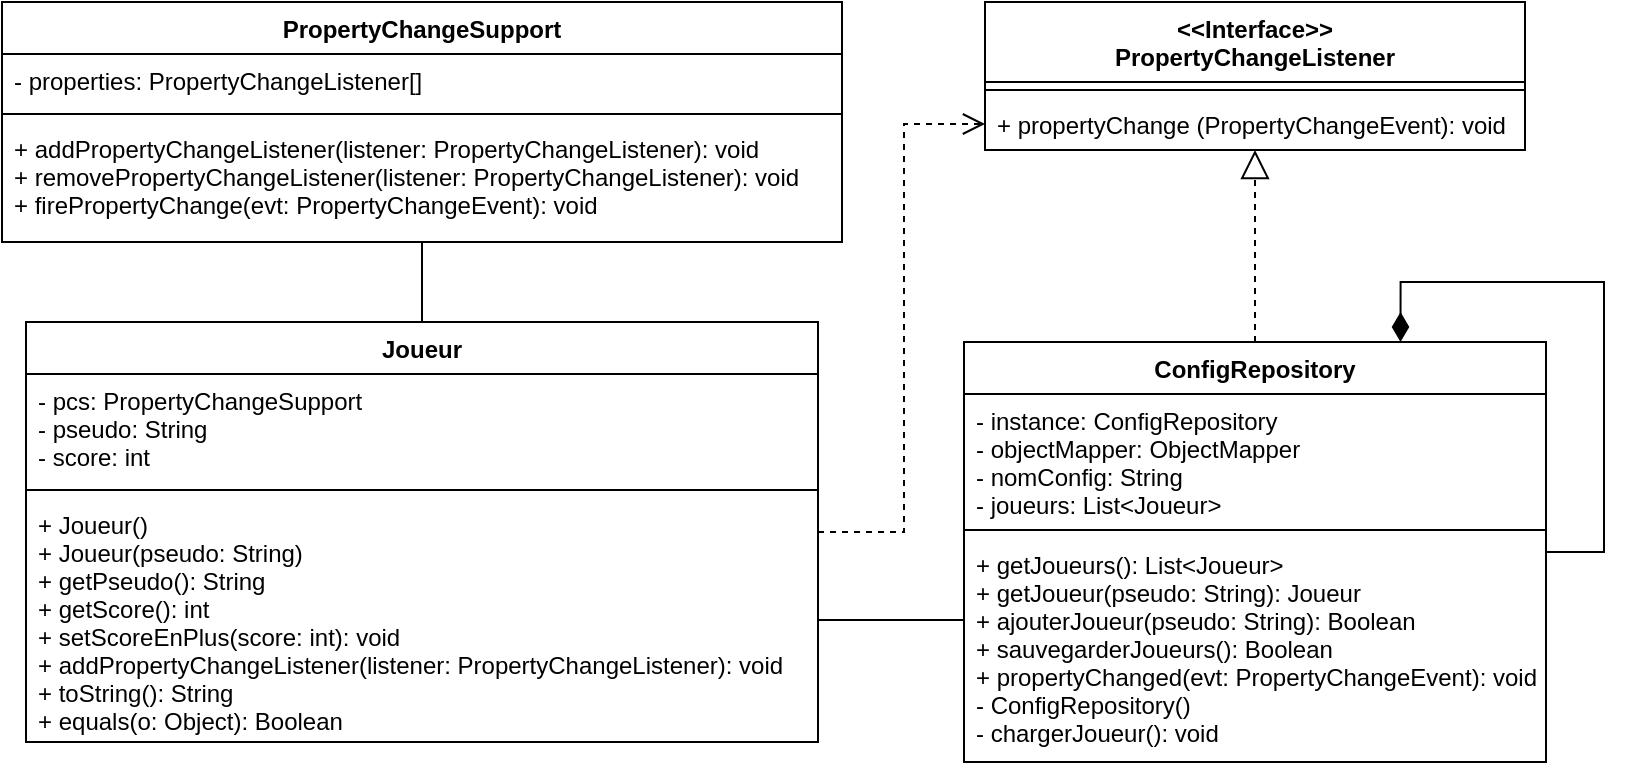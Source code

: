 <mxfile version="16.0.0" type="device"><diagram id="kV1IcOORzWvt4DhjdkHh" name="Page-1"><mxGraphModel dx="1422" dy="780" grid="1" gridSize="10" guides="1" tooltips="1" connect="1" arrows="1" fold="1" page="1" pageScale="1" pageWidth="827" pageHeight="1169" math="0" shadow="0"><root><mxCell id="0"/><mxCell id="1" parent="0"/><mxCell id="csrJGns5GdBYv0M9d-f4-1" value="&lt;&lt;Interface&gt;&gt;&#xA;PropertyChangeListener &#xA;" style="swimlane;fontStyle=1;align=center;verticalAlign=top;childLayout=stackLayout;horizontal=1;startSize=40;horizontalStack=0;resizeParent=1;resizeParentMax=0;resizeLast=0;collapsible=1;marginBottom=0;" vertex="1" parent="1"><mxGeometry x="500.5" y="10" width="270" height="74" as="geometry"/></mxCell><mxCell id="csrJGns5GdBYv0M9d-f4-3" value="" style="line;strokeWidth=1;fillColor=none;align=left;verticalAlign=middle;spacingTop=-1;spacingLeft=3;spacingRight=3;rotatable=0;labelPosition=right;points=[];portConstraint=eastwest;" vertex="1" parent="csrJGns5GdBYv0M9d-f4-1"><mxGeometry y="40" width="270" height="8" as="geometry"/></mxCell><mxCell id="csrJGns5GdBYv0M9d-f4-4" value="+ propertyChange (PropertyChangeEvent): void " style="text;strokeColor=none;fillColor=none;align=left;verticalAlign=top;spacingLeft=4;spacingRight=4;overflow=hidden;rotatable=0;points=[[0,0.5],[1,0.5]];portConstraint=eastwest;" vertex="1" parent="csrJGns5GdBYv0M9d-f4-1"><mxGeometry y="48" width="270" height="26" as="geometry"/></mxCell><mxCell id="csrJGns5GdBYv0M9d-f4-18" style="edgeStyle=orthogonalEdgeStyle;rounded=0;orthogonalLoop=1;jettySize=auto;html=1;entryX=0.5;entryY=1;entryDx=0;entryDy=0;endArrow=block;endFill=0;dashed=1;endSize=12;" edge="1" parent="1" source="csrJGns5GdBYv0M9d-f4-14" target="csrJGns5GdBYv0M9d-f4-1"><mxGeometry relative="1" as="geometry"/></mxCell><mxCell id="csrJGns5GdBYv0M9d-f4-31" style="edgeStyle=orthogonalEdgeStyle;rounded=0;orthogonalLoop=1;jettySize=auto;html=1;entryX=1;entryY=0.5;entryDx=0;entryDy=0;endArrow=none;endFill=0;endSize=12;" edge="1" parent="1" source="csrJGns5GdBYv0M9d-f4-14" target="csrJGns5GdBYv0M9d-f4-22"><mxGeometry relative="1" as="geometry"><Array as="points"><mxPoint x="470" y="319"/><mxPoint x="470" y="319"/></Array></mxGeometry></mxCell><mxCell id="csrJGns5GdBYv0M9d-f4-14" value="ConfigRepository" style="swimlane;fontStyle=1;align=center;verticalAlign=top;childLayout=stackLayout;horizontal=1;startSize=26;horizontalStack=0;resizeParent=1;resizeParentMax=0;resizeLast=0;collapsible=1;marginBottom=0;" vertex="1" parent="1"><mxGeometry x="490" y="180" width="291" height="210" as="geometry"/></mxCell><mxCell id="csrJGns5GdBYv0M9d-f4-15" value="- instance: ConfigRepository&#xA;- objectMapper: ObjectMapper&#xA;- nomConfig: String&#xA;- joueurs: List&lt;Joueur&gt;" style="text;strokeColor=none;fillColor=none;align=left;verticalAlign=top;spacingLeft=4;spacingRight=4;overflow=hidden;rotatable=0;points=[[0,0.5],[1,0.5]];portConstraint=eastwest;" vertex="1" parent="csrJGns5GdBYv0M9d-f4-14"><mxGeometry y="26" width="291" height="64" as="geometry"/></mxCell><mxCell id="csrJGns5GdBYv0M9d-f4-16" value="" style="line;strokeWidth=1;fillColor=none;align=left;verticalAlign=middle;spacingTop=-1;spacingLeft=3;spacingRight=3;rotatable=0;labelPosition=right;points=[];portConstraint=eastwest;" vertex="1" parent="csrJGns5GdBYv0M9d-f4-14"><mxGeometry y="90" width="291" height="8" as="geometry"/></mxCell><mxCell id="csrJGns5GdBYv0M9d-f4-17" value="+ getJoueurs(): List&lt;Joueur&gt;&#xA;+ getJoueur(pseudo: String): Joueur&#xA;+ ajouterJoueur(pseudo: String): Boolean&#xA;+ sauvegarderJoueurs(): Boolean&#xA;+ propertyChanged(evt: PropertyChangeEvent): void&#xA;- ConfigRepository()&#xA;- chargerJoueur(): void" style="text;strokeColor=none;fillColor=none;align=left;verticalAlign=top;spacingLeft=4;spacingRight=4;overflow=hidden;rotatable=0;points=[[0,0.5],[1,0.5]];portConstraint=eastwest;" vertex="1" parent="csrJGns5GdBYv0M9d-f4-14"><mxGeometry y="98" width="291" height="112" as="geometry"/></mxCell><mxCell id="csrJGns5GdBYv0M9d-f4-28" style="edgeStyle=orthogonalEdgeStyle;rounded=0;orthogonalLoop=1;jettySize=auto;html=1;entryX=0.5;entryY=1;entryDx=0;entryDy=0;endArrow=none;endFill=0;" edge="1" parent="1" source="csrJGns5GdBYv0M9d-f4-19" target="csrJGns5GdBYv0M9d-f4-23"><mxGeometry relative="1" as="geometry"/></mxCell><mxCell id="csrJGns5GdBYv0M9d-f4-19" value="Joueur" style="swimlane;fontStyle=1;align=center;verticalAlign=top;childLayout=stackLayout;horizontal=1;startSize=26;horizontalStack=0;resizeParent=1;resizeParentMax=0;resizeLast=0;collapsible=1;marginBottom=0;" vertex="1" parent="1"><mxGeometry x="21" y="170" width="396" height="210" as="geometry"/></mxCell><mxCell id="csrJGns5GdBYv0M9d-f4-20" value="- pcs: PropertyChangeSupport&#xA;- pseudo: String&#xA;- score: int" style="text;strokeColor=none;fillColor=none;align=left;verticalAlign=top;spacingLeft=4;spacingRight=4;overflow=hidden;rotatable=0;points=[[0,0.5],[1,0.5]];portConstraint=eastwest;" vertex="1" parent="csrJGns5GdBYv0M9d-f4-19"><mxGeometry y="26" width="396" height="54" as="geometry"/></mxCell><mxCell id="csrJGns5GdBYv0M9d-f4-21" value="" style="line;strokeWidth=1;fillColor=none;align=left;verticalAlign=middle;spacingTop=-1;spacingLeft=3;spacingRight=3;rotatable=0;labelPosition=right;points=[];portConstraint=eastwest;" vertex="1" parent="csrJGns5GdBYv0M9d-f4-19"><mxGeometry y="80" width="396" height="8" as="geometry"/></mxCell><mxCell id="csrJGns5GdBYv0M9d-f4-22" value="+ Joueur()&#xA;+ Joueur(pseudo: String)&#xA;+ getPseudo(): String&#xA;+ getScore(): int&#xA;+ setScoreEnPlus(score: int): void&#xA;+ addPropertyChangeListener(listener: PropertyChangeListener): void&#xA;+ toString(): String&#xA;+ equals(o: Object): Boolean" style="text;strokeColor=none;fillColor=none;align=left;verticalAlign=top;spacingLeft=4;spacingRight=4;overflow=hidden;rotatable=0;points=[[0,0.5],[1,0.5]];portConstraint=eastwest;" vertex="1" parent="csrJGns5GdBYv0M9d-f4-19"><mxGeometry y="88" width="396" height="122" as="geometry"/></mxCell><mxCell id="csrJGns5GdBYv0M9d-f4-23" value="PropertyChangeSupport" style="swimlane;fontStyle=1;align=center;verticalAlign=top;childLayout=stackLayout;horizontal=1;startSize=26;horizontalStack=0;resizeParent=1;resizeParentMax=0;resizeLast=0;collapsible=1;marginBottom=0;" vertex="1" parent="1"><mxGeometry x="9" y="10" width="420" height="120" as="geometry"/></mxCell><mxCell id="csrJGns5GdBYv0M9d-f4-24" value="- properties: PropertyChangeListener[]" style="text;strokeColor=none;fillColor=none;align=left;verticalAlign=top;spacingLeft=4;spacingRight=4;overflow=hidden;rotatable=0;points=[[0,0.5],[1,0.5]];portConstraint=eastwest;" vertex="1" parent="csrJGns5GdBYv0M9d-f4-23"><mxGeometry y="26" width="420" height="26" as="geometry"/></mxCell><mxCell id="csrJGns5GdBYv0M9d-f4-25" value="" style="line;strokeWidth=1;fillColor=none;align=left;verticalAlign=middle;spacingTop=-1;spacingLeft=3;spacingRight=3;rotatable=0;labelPosition=right;points=[];portConstraint=eastwest;" vertex="1" parent="csrJGns5GdBYv0M9d-f4-23"><mxGeometry y="52" width="420" height="8" as="geometry"/></mxCell><mxCell id="csrJGns5GdBYv0M9d-f4-26" value="+ addPropertyChangeListener(listener: PropertyChangeListener): void&#xA;+ removePropertyChangeListener(listener: PropertyChangeListener): void&#xA;+ firePropertyChange(evt: PropertyChangeEvent): void" style="text;strokeColor=none;fillColor=none;align=left;verticalAlign=top;spacingLeft=4;spacingRight=4;overflow=hidden;rotatable=0;points=[[0,0.5],[1,0.5]];portConstraint=eastwest;" vertex="1" parent="csrJGns5GdBYv0M9d-f4-23"><mxGeometry y="60" width="420" height="60" as="geometry"/></mxCell><mxCell id="csrJGns5GdBYv0M9d-f4-29" style="edgeStyle=orthogonalEdgeStyle;rounded=0;orthogonalLoop=1;jettySize=auto;html=1;entryX=0;entryY=0.5;entryDx=0;entryDy=0;endArrow=open;endFill=0;exitX=1;exitY=0.5;exitDx=0;exitDy=0;endSize=9;dashed=1;" edge="1" parent="1" source="csrJGns5GdBYv0M9d-f4-19" target="csrJGns5GdBYv0M9d-f4-4"><mxGeometry relative="1" as="geometry"><Array as="points"><mxPoint x="460" y="275"/><mxPoint x="460" y="71"/></Array></mxGeometry></mxCell><mxCell id="csrJGns5GdBYv0M9d-f4-30" style="edgeStyle=orthogonalEdgeStyle;rounded=0;orthogonalLoop=1;jettySize=auto;html=1;entryX=0.75;entryY=0;entryDx=0;entryDy=0;endArrow=diamondThin;endFill=1;endSize=12;" edge="1" parent="1" source="csrJGns5GdBYv0M9d-f4-14" target="csrJGns5GdBYv0M9d-f4-14"><mxGeometry relative="1" as="geometry"><Array as="points"><mxPoint x="810" y="285"/><mxPoint x="810" y="150"/><mxPoint x="708" y="150"/></Array></mxGeometry></mxCell></root></mxGraphModel></diagram></mxfile>